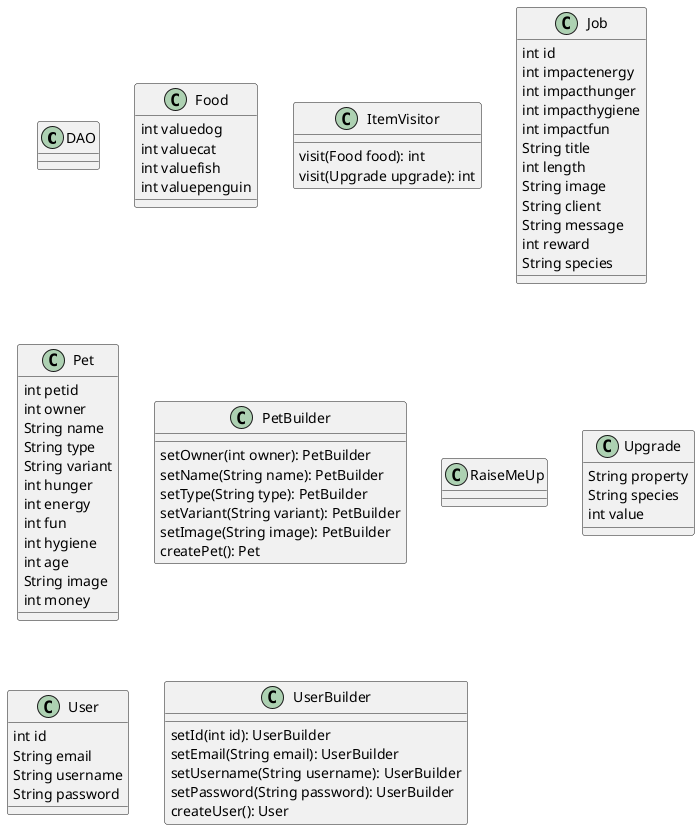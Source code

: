 @startuml
class DAO {
}

class Food {
  int valuedog
  int valuecat
  int valuefish
  int valuepenguin
}

class ItemVisitor {
  visit(Food food): int
  visit(Upgrade upgrade): int
}

class Job {
  int id
  int impactenergy
  int impacthunger
  int impacthygiene
  int impactfun
  String title
  int length
  String image
  String client
  String message
  int reward
  String species
}

class Pet {
  int petid
  int owner
  String name
  String type
  String variant
  int hunger
  int energy
  int fun
  int hygiene
  int age
  String image
  int money
}

class PetBuilder {
  setOwner(int owner): PetBuilder
  setName(String name): PetBuilder
  setType(String type): PetBuilder
  setVariant(String variant): PetBuilder
  setImage(String image): PetBuilder
  createPet(): Pet
}

class RaiseMeUp {
}

class Upgrade {
  String property
  String species
  int value
}

class User {
  int id
  String email
  String username
  String password
}

class UserBuilder {
  setId(int id): UserBuilder
  setEmail(String email): UserBuilder
  setUsername(String username): UserBuilder
  setPassword(String password): UserBuilder
  createUser(): User
}
@enduml
